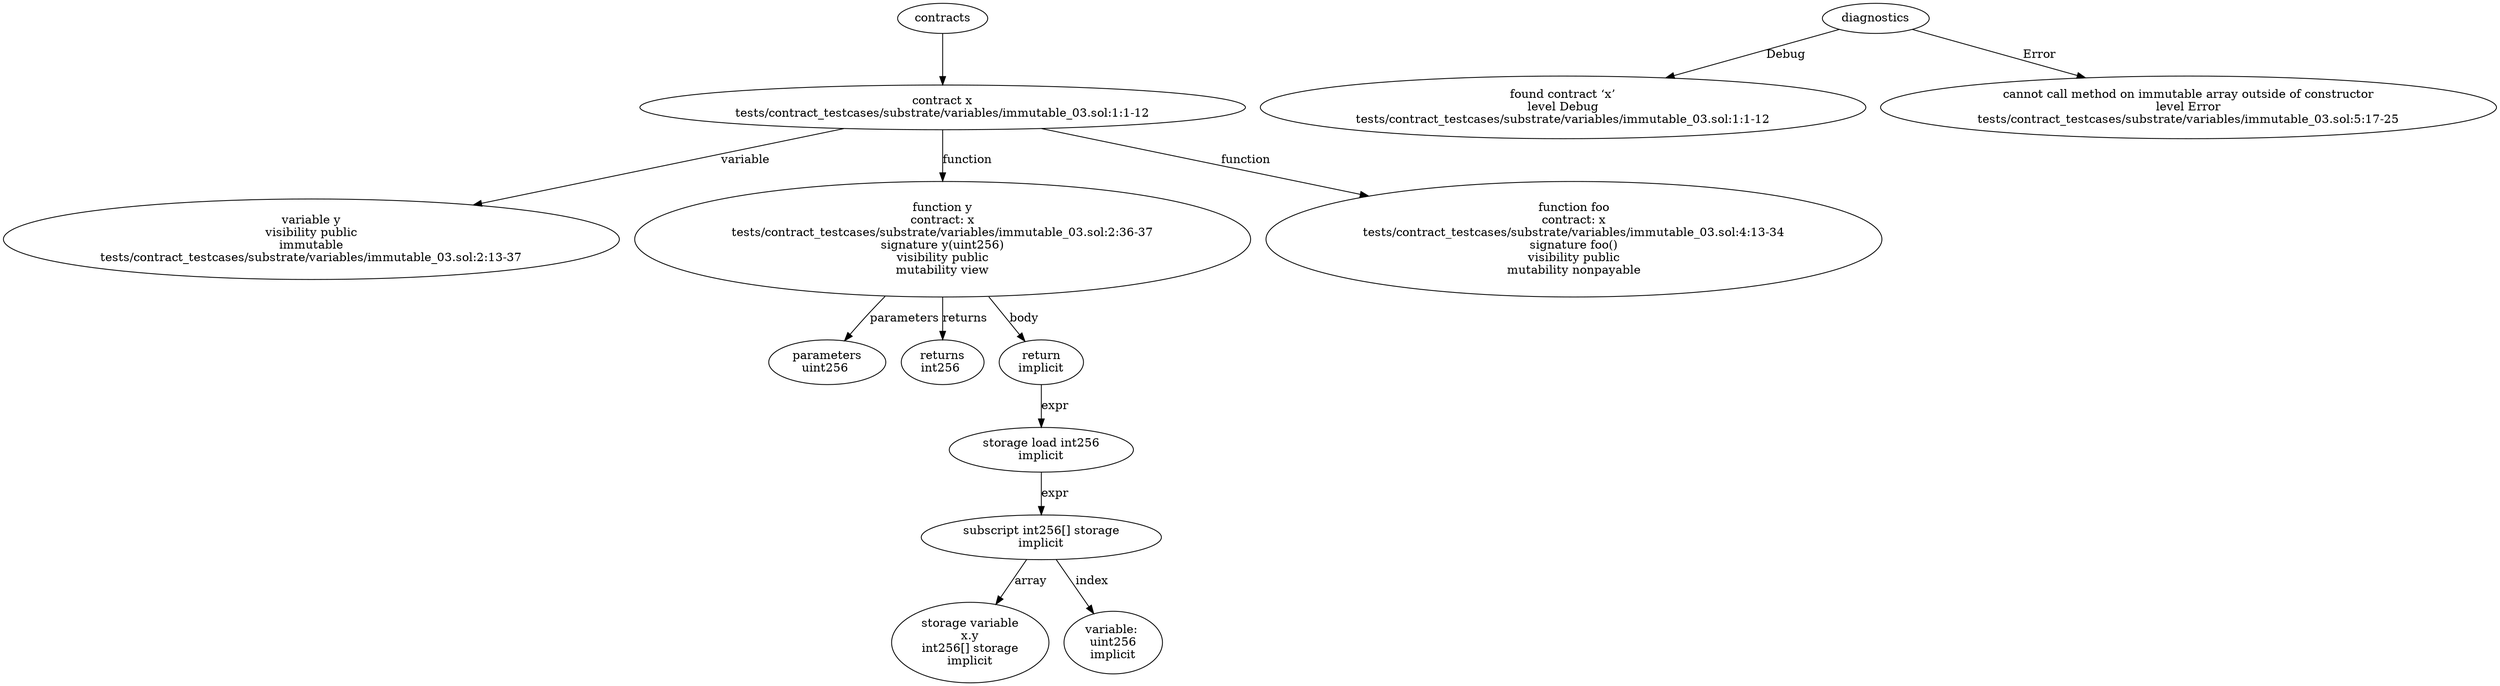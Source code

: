 strict digraph "tests/contract_testcases/substrate/variables/immutable_03.sol" {
	contract [label="contract x\ntests/contract_testcases/substrate/variables/immutable_03.sol:1:1-12"]
	var [label="variable y\nvisibility public\nimmutable\ntests/contract_testcases/substrate/variables/immutable_03.sol:2:13-37"]
	y [label="function y\ncontract: x\ntests/contract_testcases/substrate/variables/immutable_03.sol:2:36-37\nsignature y(uint256)\nvisibility public\nmutability view"]
	parameters [label="parameters\nuint256 "]
	returns [label="returns\nint256 "]
	return [label="return\nimplicit"]
	storage_load [label="storage load int256\nimplicit"]
	subscript [label="subscript int256[] storage\nimplicit"]
	storage_var [label="storage variable\nx.y\nint256[] storage\nimplicit"]
	variable [label="variable: \nuint256\nimplicit"]
	foo [label="function foo\ncontract: x\ntests/contract_testcases/substrate/variables/immutable_03.sol:4:13-34\nsignature foo()\nvisibility public\nmutability nonpayable"]
	diagnostic [label="found contract ‘x’\nlevel Debug\ntests/contract_testcases/substrate/variables/immutable_03.sol:1:1-12"]
	diagnostic_14 [label="cannot call method on immutable array outside of constructor\nlevel Error\ntests/contract_testcases/substrate/variables/immutable_03.sol:5:17-25"]
	contracts -> contract
	contract -> var [label="variable"]
	contract -> y [label="function"]
	y -> parameters [label="parameters"]
	y -> returns [label="returns"]
	y -> return [label="body"]
	return -> storage_load [label="expr"]
	storage_load -> subscript [label="expr"]
	subscript -> storage_var [label="array"]
	subscript -> variable [label="index"]
	contract -> foo [label="function"]
	diagnostics -> diagnostic [label="Debug"]
	diagnostics -> diagnostic_14 [label="Error"]
}
